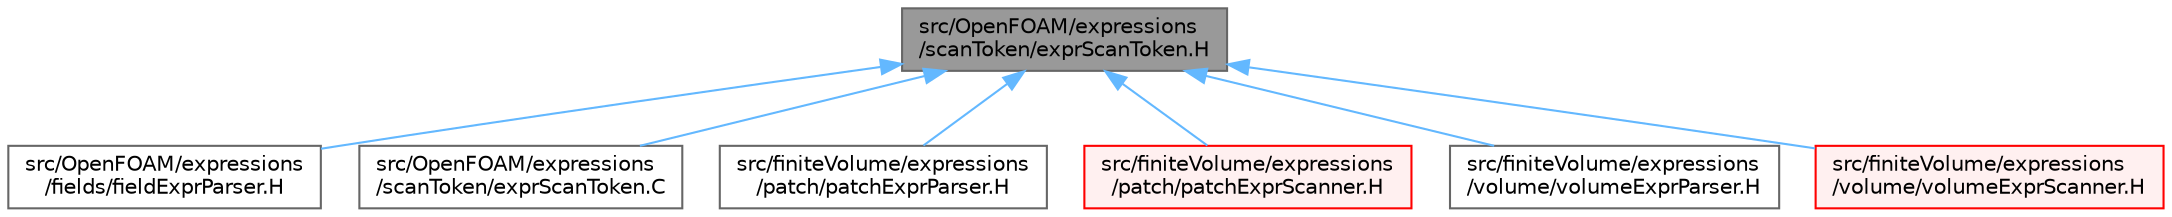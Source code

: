 digraph "src/OpenFOAM/expressions/scanToken/exprScanToken.H"
{
 // LATEX_PDF_SIZE
  bgcolor="transparent";
  edge [fontname=Helvetica,fontsize=10,labelfontname=Helvetica,labelfontsize=10];
  node [fontname=Helvetica,fontsize=10,shape=box,height=0.2,width=0.4];
  Node1 [id="Node000001",label="src/OpenFOAM/expressions\l/scanToken/exprScanToken.H",height=0.2,width=0.4,color="gray40", fillcolor="grey60", style="filled", fontcolor="black",tooltip=" "];
  Node1 -> Node2 [id="edge1_Node000001_Node000002",dir="back",color="steelblue1",style="solid",tooltip=" "];
  Node2 [id="Node000002",label="src/OpenFOAM/expressions\l/fields/fieldExprParser.H",height=0.2,width=0.4,color="grey40", fillcolor="white", style="filled",URL="$fieldExprParser_8H.html",tooltip=" "];
  Node1 -> Node3 [id="edge2_Node000001_Node000003",dir="back",color="steelblue1",style="solid",tooltip=" "];
  Node3 [id="Node000003",label="src/OpenFOAM/expressions\l/scanToken/exprScanToken.C",height=0.2,width=0.4,color="grey40", fillcolor="white", style="filled",URL="$exprScanToken_8C.html",tooltip=" "];
  Node1 -> Node4 [id="edge3_Node000001_Node000004",dir="back",color="steelblue1",style="solid",tooltip=" "];
  Node4 [id="Node000004",label="src/finiteVolume/expressions\l/patch/patchExprParser.H",height=0.2,width=0.4,color="grey40", fillcolor="white", style="filled",URL="$patchExprParser_8H.html",tooltip=" "];
  Node1 -> Node5 [id="edge4_Node000001_Node000005",dir="back",color="steelblue1",style="solid",tooltip=" "];
  Node5 [id="Node000005",label="src/finiteVolume/expressions\l/patch/patchExprScanner.H",height=0.2,width=0.4,color="red", fillcolor="#FFF0F0", style="filled",URL="$patchExprScanner_8H.html",tooltip=" "];
  Node1 -> Node7 [id="edge5_Node000001_Node000007",dir="back",color="steelblue1",style="solid",tooltip=" "];
  Node7 [id="Node000007",label="src/finiteVolume/expressions\l/volume/volumeExprParser.H",height=0.2,width=0.4,color="grey40", fillcolor="white", style="filled",URL="$volumeExprParser_8H.html",tooltip=" "];
  Node1 -> Node8 [id="edge6_Node000001_Node000008",dir="back",color="steelblue1",style="solid",tooltip=" "];
  Node8 [id="Node000008",label="src/finiteVolume/expressions\l/volume/volumeExprScanner.H",height=0.2,width=0.4,color="red", fillcolor="#FFF0F0", style="filled",URL="$volumeExprScanner_8H.html",tooltip=" "];
}
